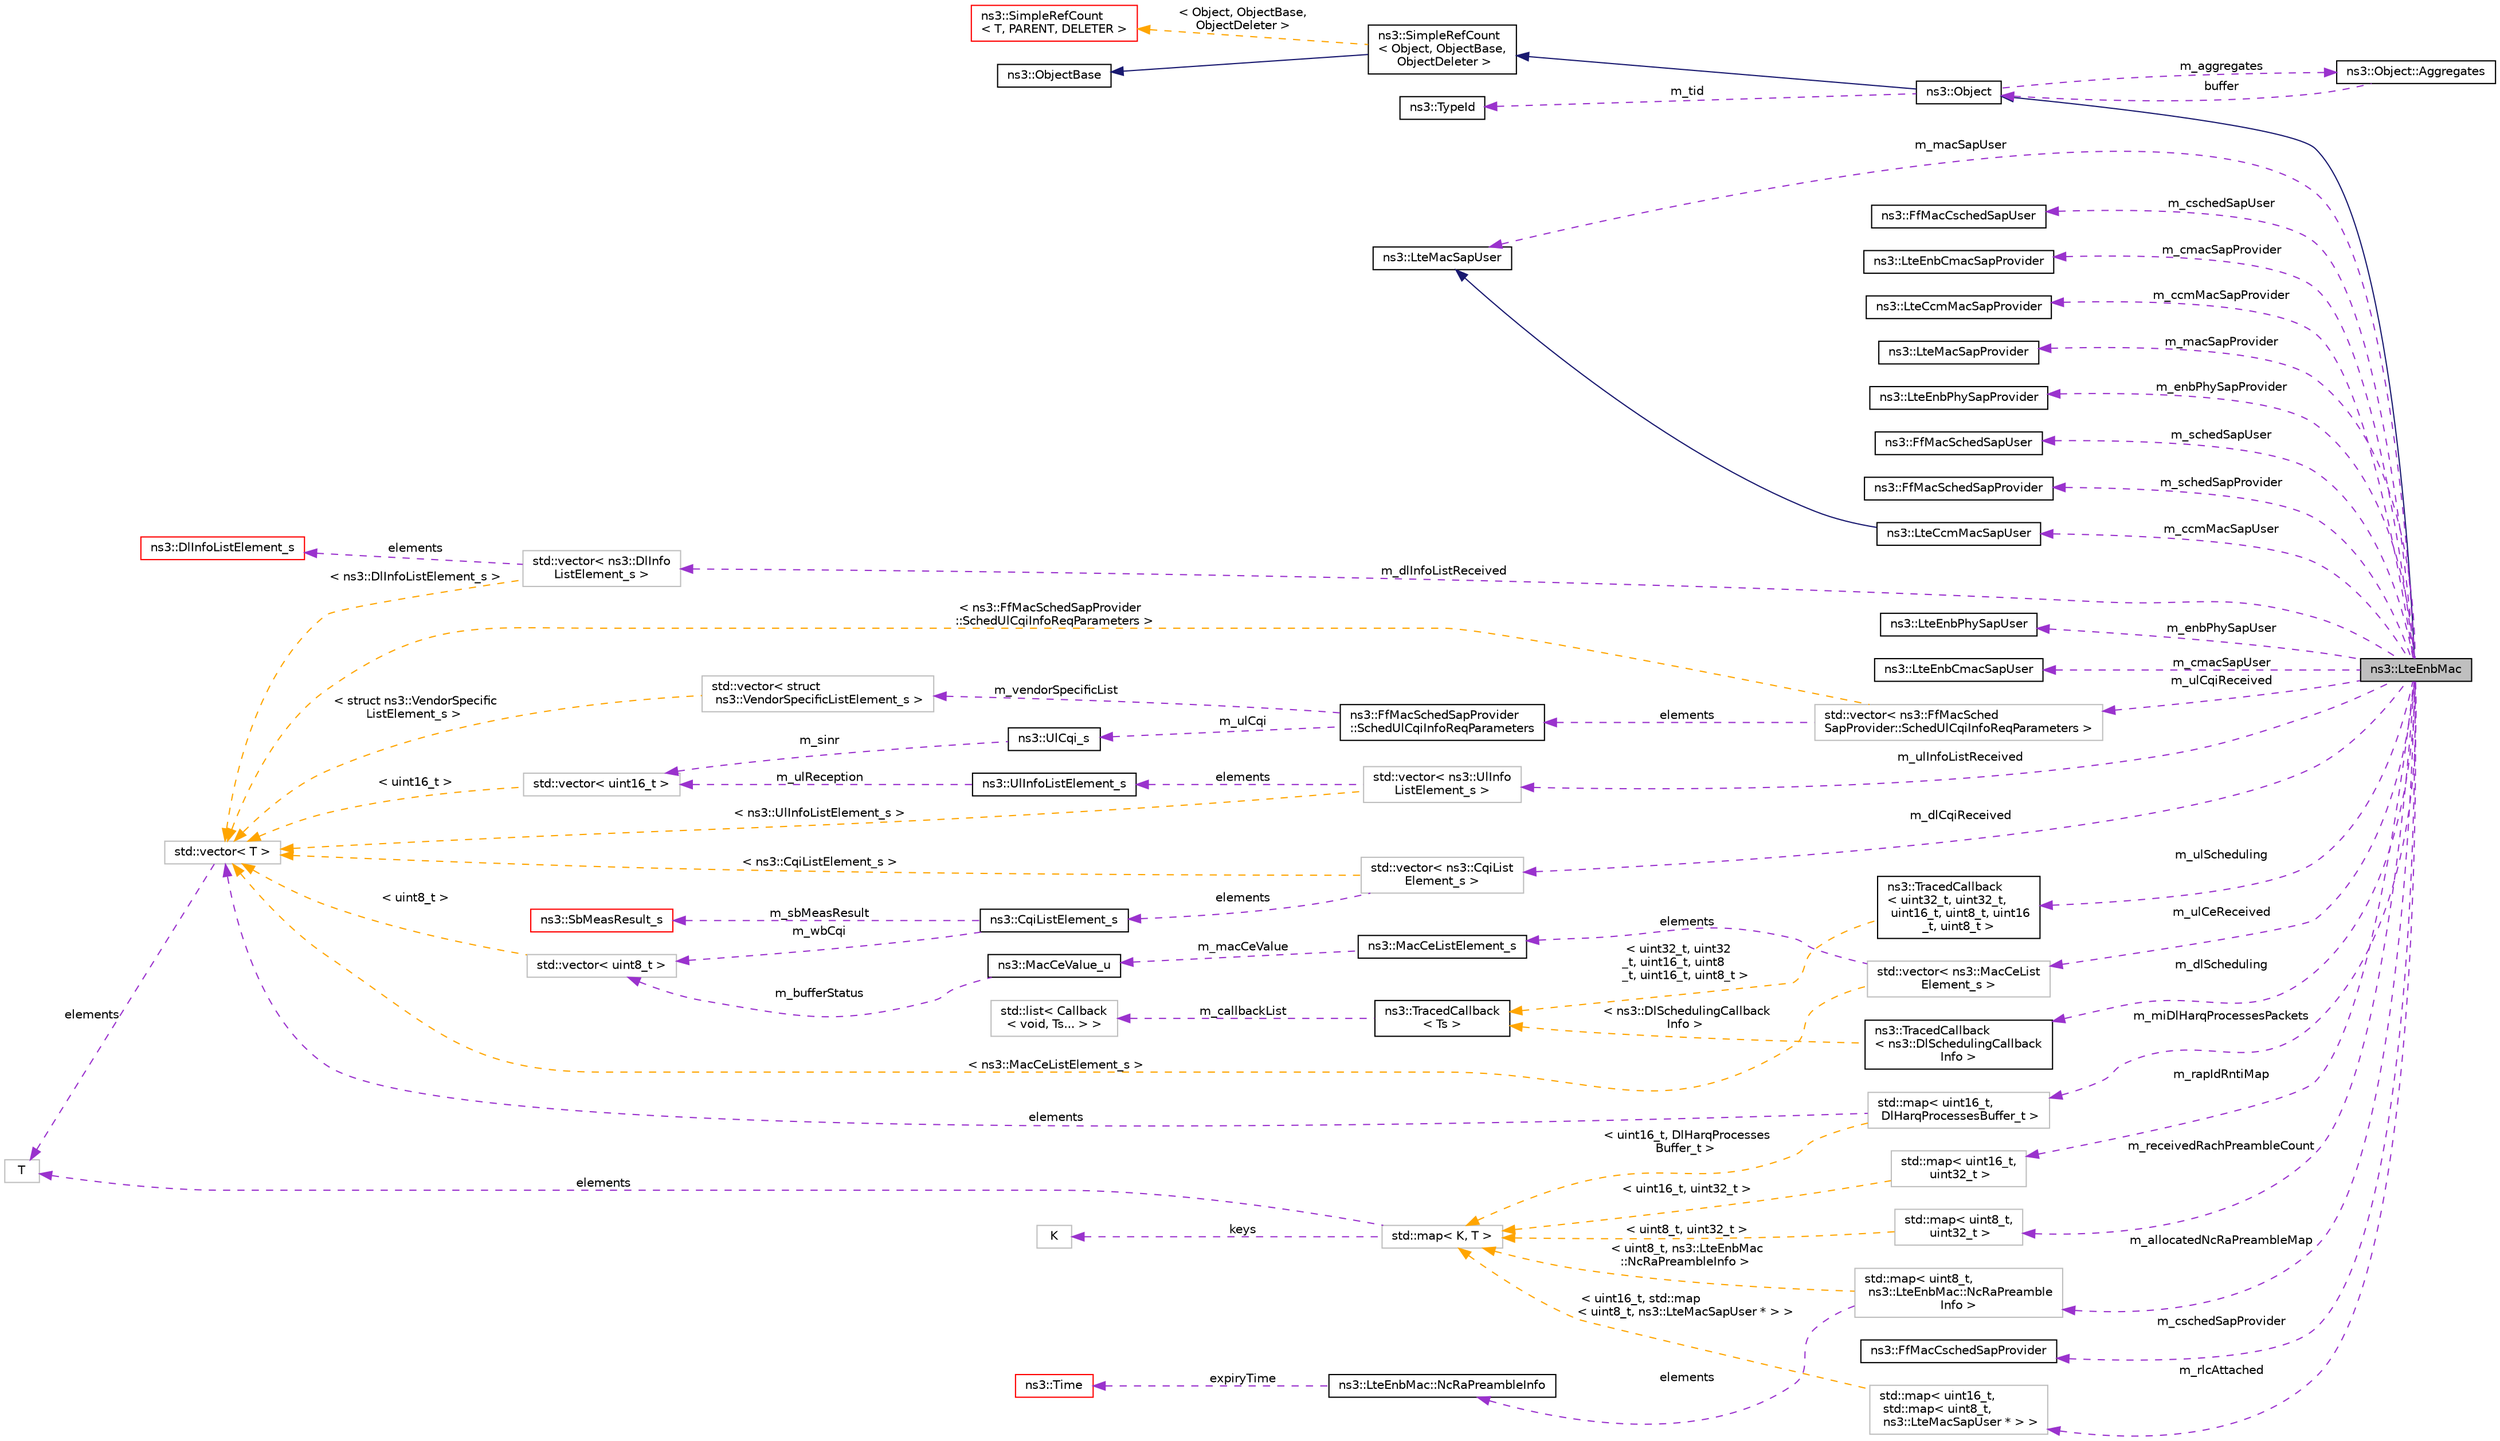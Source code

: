 digraph "ns3::LteEnbMac"
{
 // LATEX_PDF_SIZE
  edge [fontname="Helvetica",fontsize="10",labelfontname="Helvetica",labelfontsize="10"];
  node [fontname="Helvetica",fontsize="10",shape=record];
  rankdir="LR";
  Node1 [label="ns3::LteEnbMac",height=0.2,width=0.4,color="black", fillcolor="grey75", style="filled", fontcolor="black",tooltip="This class implements the MAC layer of the eNodeB device."];
  Node2 -> Node1 [dir="back",color="midnightblue",fontsize="10",style="solid",fontname="Helvetica"];
  Node2 [label="ns3::Object",height=0.2,width=0.4,color="black", fillcolor="white", style="filled",URL="$classns3_1_1_object.html",tooltip="A base class which provides memory management and object aggregation."];
  Node3 -> Node2 [dir="back",color="midnightblue",fontsize="10",style="solid",fontname="Helvetica"];
  Node3 [label="ns3::SimpleRefCount\l\< Object, ObjectBase,\l ObjectDeleter \>",height=0.2,width=0.4,color="black", fillcolor="white", style="filled",URL="$classns3_1_1_simple_ref_count.html",tooltip=" "];
  Node4 -> Node3 [dir="back",color="midnightblue",fontsize="10",style="solid",fontname="Helvetica"];
  Node4 [label="ns3::ObjectBase",height=0.2,width=0.4,color="black", fillcolor="white", style="filled",URL="$classns3_1_1_object_base.html",tooltip="Anchor the ns-3 type and attribute system."];
  Node5 -> Node3 [dir="back",color="orange",fontsize="10",style="dashed",label=" \< Object, ObjectBase,\l ObjectDeleter \>" ,fontname="Helvetica"];
  Node5 [label="ns3::SimpleRefCount\l\< T, PARENT, DELETER \>",height=0.2,width=0.4,color="red", fillcolor="white", style="filled",URL="$classns3_1_1_simple_ref_count.html",tooltip="A template-based reference counting class."];
  Node7 -> Node2 [dir="back",color="darkorchid3",fontsize="10",style="dashed",label=" m_tid" ,fontname="Helvetica"];
  Node7 [label="ns3::TypeId",height=0.2,width=0.4,color="black", fillcolor="white", style="filled",URL="$classns3_1_1_type_id.html",tooltip="a unique identifier for an interface."];
  Node8 -> Node2 [dir="back",color="darkorchid3",fontsize="10",style="dashed",label=" m_aggregates" ,fontname="Helvetica"];
  Node8 [label="ns3::Object::Aggregates",height=0.2,width=0.4,color="black", fillcolor="white", style="filled",URL="$structns3_1_1_object_1_1_aggregates.html",tooltip="The list of Objects aggregated to this one."];
  Node2 -> Node8 [dir="back",color="darkorchid3",fontsize="10",style="dashed",label=" buffer" ,fontname="Helvetica"];
  Node9 -> Node1 [dir="back",color="darkorchid3",fontsize="10",style="dashed",label=" m_schedSapUser" ,fontname="Helvetica"];
  Node9 [label="ns3::FfMacSchedSapUser",height=0.2,width=0.4,color="black", fillcolor="white", style="filled",URL="$classns3_1_1_ff_mac_sched_sap_user.html",tooltip="FfMacSchedSapUser class."];
  Node10 -> Node1 [dir="back",color="darkorchid3",fontsize="10",style="dashed",label=" m_schedSapProvider" ,fontname="Helvetica"];
  Node10 [label="ns3::FfMacSchedSapProvider",height=0.2,width=0.4,color="black", fillcolor="white", style="filled",URL="$classns3_1_1_ff_mac_sched_sap_provider.html",tooltip="Provides the SCHED SAP."];
  Node11 -> Node1 [dir="back",color="darkorchid3",fontsize="10",style="dashed",label=" m_ccmMacSapUser" ,fontname="Helvetica"];
  Node11 [label="ns3::LteCcmMacSapUser",height=0.2,width=0.4,color="black", fillcolor="white", style="filled",URL="$classns3_1_1_lte_ccm_mac_sap_user.html",tooltip="Service Access Point (SAP) offered by MAC to the component carrier manager (CCM)."];
  Node12 -> Node11 [dir="back",color="midnightblue",fontsize="10",style="solid",fontname="Helvetica"];
  Node12 [label="ns3::LteMacSapUser",height=0.2,width=0.4,color="black", fillcolor="white", style="filled",URL="$classns3_1_1_lte_mac_sap_user.html",tooltip="Service Access Point (SAP) offered by the MAC to the RLC See Femto Forum MAC Scheduler Interface Spec..."];
  Node13 -> Node1 [dir="back",color="darkorchid3",fontsize="10",style="dashed",label=" m_enbPhySapUser" ,fontname="Helvetica"];
  Node13 [label="ns3::LteEnbPhySapUser",height=0.2,width=0.4,color="black", fillcolor="white", style="filled",URL="$classns3_1_1_lte_enb_phy_sap_user.html",tooltip="Service Access Point (SAP) offered by the eNB-PHY to the eNB-MAC."];
  Node14 -> Node1 [dir="back",color="darkorchid3",fontsize="10",style="dashed",label=" m_cmacSapUser" ,fontname="Helvetica"];
  Node14 [label="ns3::LteEnbCmacSapUser",height=0.2,width=0.4,color="black", fillcolor="white", style="filled",URL="$classns3_1_1_lte_enb_cmac_sap_user.html",tooltip="Service Access Point (SAP) offered by the MAC to the RRC See Femto Forum MAC Scheduler Interface Spec..."];
  Node15 -> Node1 [dir="back",color="darkorchid3",fontsize="10",style="dashed",label=" m_ulInfoListReceived" ,fontname="Helvetica"];
  Node15 [label="std::vector\< ns3::UlInfo\lListElement_s \>",height=0.2,width=0.4,color="grey75", fillcolor="white", style="filled",tooltip=" "];
  Node16 -> Node15 [dir="back",color="darkorchid3",fontsize="10",style="dashed",label=" elements" ,fontname="Helvetica"];
  Node16 [label="ns3::UlInfoListElement_s",height=0.2,width=0.4,color="black", fillcolor="white", style="filled",URL="$structns3_1_1_ul_info_list_element__s.html",tooltip="See section 4.3.12 ulInfoListElement."];
  Node17 -> Node16 [dir="back",color="darkorchid3",fontsize="10",style="dashed",label=" m_ulReception" ,fontname="Helvetica"];
  Node17 [label="std::vector\< uint16_t \>",height=0.2,width=0.4,color="grey75", fillcolor="white", style="filled",tooltip=" "];
  Node18 -> Node17 [dir="back",color="orange",fontsize="10",style="dashed",label=" \< uint16_t \>" ,fontname="Helvetica"];
  Node18 [label="std::vector\< T \>",height=0.2,width=0.4,color="grey75", fillcolor="white", style="filled",tooltip=" "];
  Node19 -> Node18 [dir="back",color="darkorchid3",fontsize="10",style="dashed",label=" elements" ,fontname="Helvetica"];
  Node19 [label="T",height=0.2,width=0.4,color="grey75", fillcolor="white", style="filled",tooltip=" "];
  Node18 -> Node15 [dir="back",color="orange",fontsize="10",style="dashed",label=" \< ns3::UlInfoListElement_s \>" ,fontname="Helvetica"];
  Node20 -> Node1 [dir="back",color="darkorchid3",fontsize="10",style="dashed",label=" m_rlcAttached" ,fontname="Helvetica"];
  Node20 [label="std::map\< uint16_t,\l std::map\< uint8_t,\l ns3::LteMacSapUser * \> \>",height=0.2,width=0.4,color="grey75", fillcolor="white", style="filled",tooltip=" "];
  Node21 -> Node20 [dir="back",color="orange",fontsize="10",style="dashed",label=" \< uint16_t, std::map\l\< uint8_t, ns3::LteMacSapUser * \> \>" ,fontname="Helvetica"];
  Node21 [label="std::map\< K, T \>",height=0.2,width=0.4,color="grey75", fillcolor="white", style="filled",tooltip=" "];
  Node22 -> Node21 [dir="back",color="darkorchid3",fontsize="10",style="dashed",label=" keys" ,fontname="Helvetica"];
  Node22 [label="K",height=0.2,width=0.4,color="grey75", fillcolor="white", style="filled",tooltip=" "];
  Node19 -> Node21 [dir="back",color="darkorchid3",fontsize="10",style="dashed",label=" elements" ,fontname="Helvetica"];
  Node23 -> Node1 [dir="back",color="darkorchid3",fontsize="10",style="dashed",label=" m_cschedSapProvider" ,fontname="Helvetica"];
  Node23 [label="ns3::FfMacCschedSapProvider",height=0.2,width=0.4,color="black", fillcolor="white", style="filled",URL="$classns3_1_1_ff_mac_csched_sap_provider.html",tooltip="Provides the CSCHED SAP."];
  Node24 -> Node1 [dir="back",color="darkorchid3",fontsize="10",style="dashed",label=" m_allocatedNcRaPreambleMap" ,fontname="Helvetica"];
  Node24 [label="std::map\< uint8_t,\l ns3::LteEnbMac::NcRaPreamble\lInfo \>",height=0.2,width=0.4,color="grey75", fillcolor="white", style="filled",tooltip=" "];
  Node25 -> Node24 [dir="back",color="darkorchid3",fontsize="10",style="dashed",label=" elements" ,fontname="Helvetica"];
  Node25 [label="ns3::LteEnbMac::NcRaPreambleInfo",height=0.2,width=0.4,color="black", fillcolor="white", style="filled",URL="$structns3_1_1_lte_enb_mac_1_1_nc_ra_preamble_info.html",tooltip="info associated with a preamble allocated for non-contention based RA"];
  Node26 -> Node25 [dir="back",color="darkorchid3",fontsize="10",style="dashed",label=" expiryTime" ,fontname="Helvetica"];
  Node26 [label="ns3::Time",height=0.2,width=0.4,color="red", fillcolor="white", style="filled",URL="$classns3_1_1_time.html",tooltip="Simulation virtual time values and global simulation resolution."];
  Node21 -> Node24 [dir="back",color="orange",fontsize="10",style="dashed",label=" \< uint8_t, ns3::LteEnbMac\l::NcRaPreambleInfo \>" ,fontname="Helvetica"];
  Node28 -> Node1 [dir="back",color="darkorchid3",fontsize="10",style="dashed",label=" m_ulCqiReceived" ,fontname="Helvetica"];
  Node28 [label="std::vector\< ns3::FfMacSched\lSapProvider::SchedUlCqiInfoReqParameters \>",height=0.2,width=0.4,color="grey75", fillcolor="white", style="filled",tooltip=" "];
  Node29 -> Node28 [dir="back",color="darkorchid3",fontsize="10",style="dashed",label=" elements" ,fontname="Helvetica"];
  Node29 [label="ns3::FfMacSchedSapProvider\l::SchedUlCqiInfoReqParameters",height=0.2,width=0.4,color="black", fillcolor="white", style="filled",URL="$structns3_1_1_ff_mac_sched_sap_provider_1_1_sched_ul_cqi_info_req_parameters.html",tooltip="Parameters of the SCHED_UL_CQI_INFO_REQ primitive."];
  Node30 -> Node29 [dir="back",color="darkorchid3",fontsize="10",style="dashed",label=" m_ulCqi" ,fontname="Helvetica"];
  Node30 [label="ns3::UlCqi_s",height=0.2,width=0.4,color="black", fillcolor="white", style="filled",URL="$structns3_1_1_ul_cqi__s.html",tooltip="See section 4.3.29 ulCQI."];
  Node17 -> Node30 [dir="back",color="darkorchid3",fontsize="10",style="dashed",label=" m_sinr" ,fontname="Helvetica"];
  Node31 -> Node29 [dir="back",color="darkorchid3",fontsize="10",style="dashed",label=" m_vendorSpecificList" ,fontname="Helvetica"];
  Node31 [label="std::vector\< struct\l ns3::VendorSpecificListElement_s \>",height=0.2,width=0.4,color="grey75", fillcolor="white", style="filled",tooltip=" "];
  Node18 -> Node31 [dir="back",color="orange",fontsize="10",style="dashed",label=" \< struct ns3::VendorSpecific\lListElement_s \>" ,fontname="Helvetica"];
  Node18 -> Node28 [dir="back",color="orange",fontsize="10",style="dashed",label=" \< ns3::FfMacSchedSapProvider\l::SchedUlCqiInfoReqParameters \>" ,fontname="Helvetica"];
  Node37 -> Node1 [dir="back",color="darkorchid3",fontsize="10",style="dashed",label=" m_dlCqiReceived" ,fontname="Helvetica"];
  Node37 [label="std::vector\< ns3::CqiList\lElement_s \>",height=0.2,width=0.4,color="grey75", fillcolor="white", style="filled",tooltip=" "];
  Node38 -> Node37 [dir="back",color="darkorchid3",fontsize="10",style="dashed",label=" elements" ,fontname="Helvetica"];
  Node38 [label="ns3::CqiListElement_s",height=0.2,width=0.4,color="black", fillcolor="white", style="filled",URL="$structns3_1_1_cqi_list_element__s.html",tooltip="See section 4.3.24 cqiListElement."];
  Node39 -> Node38 [dir="back",color="darkorchid3",fontsize="10",style="dashed",label=" m_wbCqi" ,fontname="Helvetica"];
  Node39 [label="std::vector\< uint8_t \>",height=0.2,width=0.4,color="grey75", fillcolor="white", style="filled",tooltip=" "];
  Node18 -> Node39 [dir="back",color="orange",fontsize="10",style="dashed",label=" \< uint8_t \>" ,fontname="Helvetica"];
  Node40 -> Node38 [dir="back",color="darkorchid3",fontsize="10",style="dashed",label=" m_sbMeasResult" ,fontname="Helvetica"];
  Node40 [label="ns3::SbMeasResult_s",height=0.2,width=0.4,color="red", fillcolor="white", style="filled",URL="$structns3_1_1_sb_meas_result__s.html",tooltip="See section 4.3.25 sbMeasResult."];
  Node18 -> Node37 [dir="back",color="orange",fontsize="10",style="dashed",label=" \< ns3::CqiListElement_s \>" ,fontname="Helvetica"];
  Node45 -> Node1 [dir="back",color="darkorchid3",fontsize="10",style="dashed",label=" m_dlScheduling" ,fontname="Helvetica"];
  Node45 [label="ns3::TracedCallback\l\< ns3::DlSchedulingCallback\lInfo \>",height=0.2,width=0.4,color="black", fillcolor="white", style="filled",URL="$classns3_1_1_traced_callback.html",tooltip=" "];
  Node46 -> Node45 [dir="back",color="orange",fontsize="10",style="dashed",label=" \< ns3::DlSchedulingCallback\lInfo \>" ,fontname="Helvetica"];
  Node46 [label="ns3::TracedCallback\l\< Ts \>",height=0.2,width=0.4,color="black", fillcolor="white", style="filled",URL="$classns3_1_1_traced_callback.html",tooltip="Forward calls to a chain of Callback."];
  Node47 -> Node46 [dir="back",color="darkorchid3",fontsize="10",style="dashed",label=" m_callbackList" ,fontname="Helvetica"];
  Node47 [label="std::list\< Callback\l\< void, Ts... \> \>",height=0.2,width=0.4,color="grey75", fillcolor="white", style="filled",tooltip=" "];
  Node12 -> Node1 [dir="back",color="darkorchid3",fontsize="10",style="dashed",label=" m_macSapUser" ,fontname="Helvetica"];
  Node55 -> Node1 [dir="back",color="darkorchid3",fontsize="10",style="dashed",label=" m_rapIdRntiMap" ,fontname="Helvetica"];
  Node55 [label="std::map\< uint16_t,\l uint32_t \>",height=0.2,width=0.4,color="grey75", fillcolor="white", style="filled",tooltip=" "];
  Node21 -> Node55 [dir="back",color="orange",fontsize="10",style="dashed",label=" \< uint16_t, uint32_t \>" ,fontname="Helvetica"];
  Node56 -> Node1 [dir="back",color="darkorchid3",fontsize="10",style="dashed",label=" m_cschedSapUser" ,fontname="Helvetica"];
  Node56 [label="ns3::FfMacCschedSapUser",height=0.2,width=0.4,color="black", fillcolor="white", style="filled",URL="$classns3_1_1_ff_mac_csched_sap_user.html",tooltip="FfMacCschedSapUser class."];
  Node57 -> Node1 [dir="back",color="darkorchid3",fontsize="10",style="dashed",label=" m_cmacSapProvider" ,fontname="Helvetica"];
  Node57 [label="ns3::LteEnbCmacSapProvider",height=0.2,width=0.4,color="black", fillcolor="white", style="filled",URL="$classns3_1_1_lte_enb_cmac_sap_provider.html",tooltip="Service Access Point (SAP) offered by the eNB MAC to the eNB RRC See Femto Forum MAC Scheduler Interf..."];
  Node58 -> Node1 [dir="back",color="darkorchid3",fontsize="10",style="dashed",label=" m_ulCeReceived" ,fontname="Helvetica"];
  Node58 [label="std::vector\< ns3::MacCeList\lElement_s \>",height=0.2,width=0.4,color="grey75", fillcolor="white", style="filled",tooltip=" "];
  Node59 -> Node58 [dir="back",color="darkorchid3",fontsize="10",style="dashed",label=" elements" ,fontname="Helvetica"];
  Node59 [label="ns3::MacCeListElement_s",height=0.2,width=0.4,color="black", fillcolor="white", style="filled",URL="$structns3_1_1_mac_ce_list_element__s.html",tooltip="See section 4.3.14 macCEListElement."];
  Node60 -> Node59 [dir="back",color="darkorchid3",fontsize="10",style="dashed",label=" m_macCeValue" ,fontname="Helvetica"];
  Node60 [label="ns3::MacCeValue_u",height=0.2,width=0.4,color="black", fillcolor="white", style="filled",URL="$structns3_1_1_mac_ce_value__u.html",tooltip="See section 4.3.15 macCEValue."];
  Node39 -> Node60 [dir="back",color="darkorchid3",fontsize="10",style="dashed",label=" m_bufferStatus" ,fontname="Helvetica"];
  Node18 -> Node58 [dir="back",color="orange",fontsize="10",style="dashed",label=" \< ns3::MacCeListElement_s \>" ,fontname="Helvetica"];
  Node61 -> Node1 [dir="back",color="darkorchid3",fontsize="10",style="dashed",label=" m_receivedRachPreambleCount" ,fontname="Helvetica"];
  Node61 [label="std::map\< uint8_t,\l uint32_t \>",height=0.2,width=0.4,color="grey75", fillcolor="white", style="filled",tooltip=" "];
  Node21 -> Node61 [dir="back",color="orange",fontsize="10",style="dashed",label=" \< uint8_t, uint32_t \>" ,fontname="Helvetica"];
  Node62 -> Node1 [dir="back",color="darkorchid3",fontsize="10",style="dashed",label=" m_dlInfoListReceived" ,fontname="Helvetica"];
  Node62 [label="std::vector\< ns3::DlInfo\lListElement_s \>",height=0.2,width=0.4,color="grey75", fillcolor="white", style="filled",tooltip=" "];
  Node63 -> Node62 [dir="back",color="darkorchid3",fontsize="10",style="dashed",label=" elements" ,fontname="Helvetica"];
  Node63 [label="ns3::DlInfoListElement_s",height=0.2,width=0.4,color="red", fillcolor="white", style="filled",URL="$structns3_1_1_dl_info_list_element__s.html",tooltip="See section 4.3.23 dlInfoListElement."];
  Node18 -> Node62 [dir="back",color="orange",fontsize="10",style="dashed",label=" \< ns3::DlInfoListElement_s \>" ,fontname="Helvetica"];
  Node65 -> Node1 [dir="back",color="darkorchid3",fontsize="10",style="dashed",label=" m_ccmMacSapProvider" ,fontname="Helvetica"];
  Node65 [label="ns3::LteCcmMacSapProvider",height=0.2,width=0.4,color="black", fillcolor="white", style="filled",URL="$classns3_1_1_lte_ccm_mac_sap_provider.html",tooltip="Service Access Point (SAP) offered by the component carrier manager (CCM) by MAC to CCM."];
  Node66 -> Node1 [dir="back",color="darkorchid3",fontsize="10",style="dashed",label=" m_macSapProvider" ,fontname="Helvetica"];
  Node66 [label="ns3::LteMacSapProvider",height=0.2,width=0.4,color="black", fillcolor="white", style="filled",URL="$classns3_1_1_lte_mac_sap_provider.html",tooltip="Service Access Point (SAP) offered by the MAC to the RLC See Femto Forum MAC Scheduler Interface Spec..."];
  Node67 -> Node1 [dir="back",color="darkorchid3",fontsize="10",style="dashed",label=" m_miDlHarqProcessesPackets" ,fontname="Helvetica"];
  Node67 [label="std::map\< uint16_t,\l DlHarqProcessesBuffer_t \>",height=0.2,width=0.4,color="grey75", fillcolor="white", style="filled",tooltip=" "];
  Node18 -> Node67 [dir="back",color="darkorchid3",fontsize="10",style="dashed",label=" elements" ,fontname="Helvetica"];
  Node21 -> Node67 [dir="back",color="orange",fontsize="10",style="dashed",label=" \< uint16_t, DlHarqProcesses\lBuffer_t \>" ,fontname="Helvetica"];
  Node68 -> Node1 [dir="back",color="darkorchid3",fontsize="10",style="dashed",label=" m_ulScheduling" ,fontname="Helvetica"];
  Node68 [label="ns3::TracedCallback\l\< uint32_t, uint32_t,\l uint16_t, uint8_t, uint16\l_t, uint8_t \>",height=0.2,width=0.4,color="black", fillcolor="white", style="filled",URL="$classns3_1_1_traced_callback.html",tooltip=" "];
  Node46 -> Node68 [dir="back",color="orange",fontsize="10",style="dashed",label=" \< uint32_t, uint32\l_t, uint16_t, uint8\l_t, uint16_t, uint8_t \>" ,fontname="Helvetica"];
  Node69 -> Node1 [dir="back",color="darkorchid3",fontsize="10",style="dashed",label=" m_enbPhySapProvider" ,fontname="Helvetica"];
  Node69 [label="ns3::LteEnbPhySapProvider",height=0.2,width=0.4,color="black", fillcolor="white", style="filled",URL="$classns3_1_1_lte_enb_phy_sap_provider.html",tooltip="Service Access Point (SAP) offered by the eNB-PHY to the eNB-MAC."];
}
